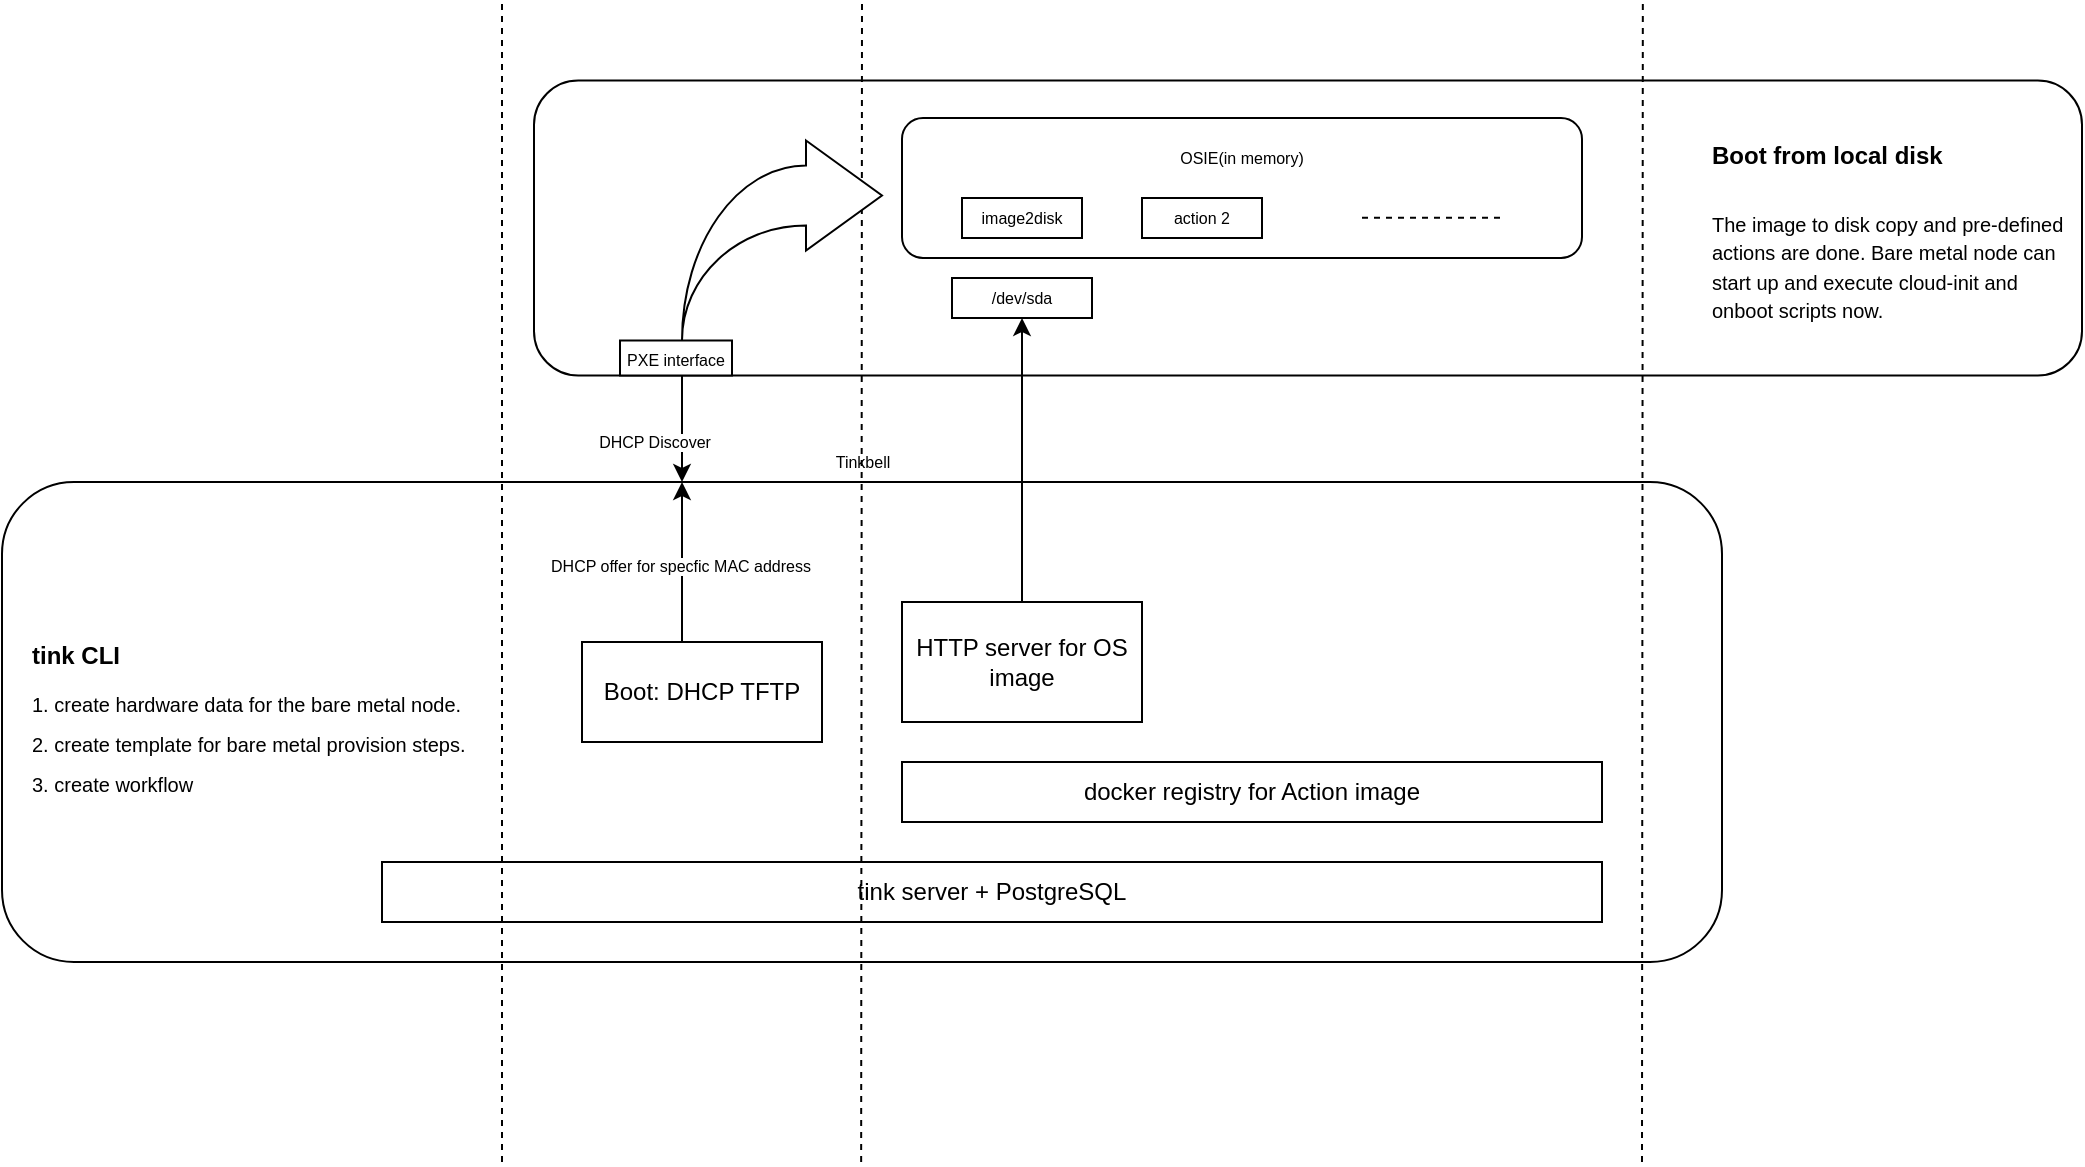<mxfile version="16.6.2" type="github"><diagram id="m5wXjyESWi-L3U7cA1hM" name="Page-1"><mxGraphModel dx="1329" dy="774" grid="1" gridSize="10" guides="1" tooltips="1" connect="1" arrows="1" fold="1" page="1" pageScale="1" pageWidth="1100" pageHeight="1700" math="0" shadow="0"><root><mxCell id="0"/><mxCell id="1" parent="0"/><mxCell id="MAcAAOay9VMo5baa-wVE-2" value="" style="rounded=1;whiteSpace=wrap;html=1;" vertex="1" parent="1"><mxGeometry x="50" y="810" width="860" height="240" as="geometry"/></mxCell><mxCell id="MAcAAOay9VMo5baa-wVE-3" style="edgeStyle=orthogonalEdgeStyle;rounded=0;orthogonalLoop=1;jettySize=auto;html=1;exitX=0.25;exitY=1;exitDx=0;exitDy=0;" edge="1" parent="1" source="MAcAAOay9VMo5baa-wVE-5" target="MAcAAOay9VMo5baa-wVE-2"><mxGeometry relative="1" as="geometry"><Array as="points"><mxPoint x="390" y="649"/></Array></mxGeometry></mxCell><mxCell id="MAcAAOay9VMo5baa-wVE-4" value="DHCP Discover" style="edgeLabel;html=1;align=center;verticalAlign=middle;resizable=0;points=[];fontSize=8;" vertex="1" connectable="0" parent="MAcAAOay9VMo5baa-wVE-3"><mxGeometry x="0.082" y="1" relative="1" as="geometry"><mxPoint x="-32" y="140" as="offset"/></mxGeometry></mxCell><mxCell id="MAcAAOay9VMo5baa-wVE-5" value="" style="rounded=1;whiteSpace=wrap;html=1;" vertex="1" parent="1"><mxGeometry x="316" y="609.25" width="774" height="147.5" as="geometry"/></mxCell><mxCell id="MAcAAOay9VMo5baa-wVE-6" value="Boot: DHCP TFTP" style="rounded=0;whiteSpace=wrap;html=1;" vertex="1" parent="1"><mxGeometry x="340" y="890" width="120" height="50" as="geometry"/></mxCell><mxCell id="MAcAAOay9VMo5baa-wVE-7" value="tink server + PostgreSQL" style="rounded=0;whiteSpace=wrap;html=1;" vertex="1" parent="1"><mxGeometry x="240" y="1000" width="610" height="30" as="geometry"/></mxCell><mxCell id="MAcAAOay9VMo5baa-wVE-8" value="" style="endArrow=classic;html=1;rounded=0;" edge="1" parent="1"><mxGeometry width="50" height="50" relative="1" as="geometry"><mxPoint x="390" y="890" as="sourcePoint"/><mxPoint x="390" y="810" as="targetPoint"/></mxGeometry></mxCell><mxCell id="MAcAAOay9VMo5baa-wVE-9" value="DHCP offer for specfic MAC address" style="edgeLabel;html=1;align=center;verticalAlign=middle;resizable=0;points=[];fontSize=8;" vertex="1" connectable="0" parent="MAcAAOay9VMo5baa-wVE-8"><mxGeometry x="-0.047" y="1" relative="1" as="geometry"><mxPoint as="offset"/></mxGeometry></mxCell><mxCell id="MAcAAOay9VMo5baa-wVE-10" value="&lt;font style=&quot;font-size: 8px&quot;&gt;PXE interface&lt;/font&gt;" style="rounded=0;whiteSpace=wrap;html=1;" vertex="1" parent="1"><mxGeometry x="359" y="739.25" width="56" height="17.5" as="geometry"/></mxCell><mxCell id="MAcAAOay9VMo5baa-wVE-11" value="docker registry for Action image" style="rounded=0;whiteSpace=wrap;html=1;" vertex="1" parent="1"><mxGeometry x="500" y="950" width="350" height="30" as="geometry"/></mxCell><mxCell id="MAcAAOay9VMo5baa-wVE-12" style="edgeStyle=orthogonalEdgeStyle;rounded=0;orthogonalLoop=1;jettySize=auto;html=1;exitX=0.5;exitY=0;exitDx=0;exitDy=0;fontSize=8;" edge="1" parent="1" source="MAcAAOay9VMo5baa-wVE-13" target="MAcAAOay9VMo5baa-wVE-14"><mxGeometry relative="1" as="geometry"/></mxCell><mxCell id="MAcAAOay9VMo5baa-wVE-13" value="HTTP server for OS image" style="rounded=0;whiteSpace=wrap;html=1;" vertex="1" parent="1"><mxGeometry x="500" y="870" width="120" height="60" as="geometry"/></mxCell><mxCell id="MAcAAOay9VMo5baa-wVE-14" value="/dev/sda" style="rounded=0;whiteSpace=wrap;html=1;fontSize=8;" vertex="1" parent="1"><mxGeometry x="525" y="708" width="70" height="20" as="geometry"/></mxCell><mxCell id="MAcAAOay9VMo5baa-wVE-15" value="&lt;div style=&quot;text-align: left&quot;&gt;&lt;span&gt;OSIE(in memory)&lt;/span&gt;&lt;/div&gt;&lt;div style=&quot;text-align: left&quot;&gt;&lt;br&gt;&lt;/div&gt;&lt;div style=&quot;text-align: left&quot;&gt;&lt;br&gt;&lt;/div&gt;&lt;div style=&quot;text-align: left&quot;&gt;&lt;br&gt;&lt;/div&gt;" style="rounded=1;whiteSpace=wrap;html=1;fontSize=8;" vertex="1" parent="1"><mxGeometry x="500" y="628" width="340" height="70" as="geometry"/></mxCell><mxCell id="MAcAAOay9VMo5baa-wVE-16" value="Tinkbell" style="text;html=1;align=center;verticalAlign=middle;resizable=0;points=[];autosize=1;strokeColor=none;fillColor=none;fontSize=8;" vertex="1" parent="1"><mxGeometry x="460" y="790" width="40" height="20" as="geometry"/></mxCell><mxCell id="MAcAAOay9VMo5baa-wVE-17" value="image2disk" style="rounded=0;whiteSpace=wrap;html=1;fontSize=8;" vertex="1" parent="1"><mxGeometry x="530" y="668" width="60" height="20" as="geometry"/></mxCell><mxCell id="MAcAAOay9VMo5baa-wVE-18" value="&lt;h1&gt;&lt;font style=&quot;font-size: 12px&quot;&gt;tink CLI&lt;/font&gt;&lt;/h1&gt;&lt;p&gt;&lt;font style=&quot;font-size: 10px&quot;&gt;1. create hardware data for the bare metal node.&lt;/font&gt;&lt;/p&gt;&lt;p&gt;&lt;font style=&quot;font-size: 10px&quot;&gt;2. create template for bare metal provision steps.&lt;/font&gt;&lt;/p&gt;&lt;p&gt;&lt;/p&gt;&lt;span style=&quot;font-size: 10px&quot;&gt;3. create workflow&lt;/span&gt;" style="text;html=1;strokeColor=none;fillColor=none;spacing=5;spacingTop=-20;whiteSpace=wrap;overflow=hidden;rounded=0;fontSize=8;" vertex="1" parent="1"><mxGeometry x="60" y="885" width="230" height="120" as="geometry"/></mxCell><mxCell id="MAcAAOay9VMo5baa-wVE-20" value="" style="endArrow=none;dashed=1;html=1;rounded=0;" edge="1" parent="1"><mxGeometry width="50" height="50" relative="1" as="geometry"><mxPoint x="300" y="1150" as="sourcePoint"/><mxPoint x="300" y="570" as="targetPoint"/></mxGeometry></mxCell><mxCell id="MAcAAOay9VMo5baa-wVE-21" value="" style="endArrow=none;dashed=1;html=1;rounded=0;" edge="1" parent="1"><mxGeometry width="50" height="50" relative="1" as="geometry"><mxPoint x="479.58" y="1150" as="sourcePoint"/><mxPoint x="480" y="570" as="targetPoint"/></mxGeometry></mxCell><mxCell id="MAcAAOay9VMo5baa-wVE-22" value="action 2" style="rounded=0;whiteSpace=wrap;html=1;fontSize=8;" vertex="1" parent="1"><mxGeometry x="620" y="668" width="60" height="20" as="geometry"/></mxCell><mxCell id="MAcAAOay9VMo5baa-wVE-25" value="" style="html=1;shadow=0;dashed=0;align=center;verticalAlign=middle;shape=mxgraph.arrows2.jumpInArrow;dy=15;dx=38;arrowHead=55;" vertex="1" parent="1"><mxGeometry x="390" y="639.25" width="100" height="100" as="geometry"/></mxCell><mxCell id="MAcAAOay9VMo5baa-wVE-30" value="" style="endArrow=none;dashed=1;html=1;rounded=0;" edge="1" parent="1"><mxGeometry width="50" height="50" relative="1" as="geometry"><mxPoint x="730" y="677.83" as="sourcePoint"/><mxPoint x="800" y="677.83" as="targetPoint"/></mxGeometry></mxCell><mxCell id="MAcAAOay9VMo5baa-wVE-31" value="" style="endArrow=none;dashed=1;html=1;rounded=0;" edge="1" parent="1"><mxGeometry width="50" height="50" relative="1" as="geometry"><mxPoint x="870" y="1150.0" as="sourcePoint"/><mxPoint x="870.42" y="570" as="targetPoint"/></mxGeometry></mxCell><mxCell id="MAcAAOay9VMo5baa-wVE-32" value="&lt;h1&gt;&lt;span style=&quot;font-size: 12px&quot;&gt;Boot from local disk&lt;/span&gt;&lt;/h1&gt;&lt;p&gt;&lt;font style=&quot;font-size: 10px&quot;&gt;The image to disk copy and pre-defined actions are done. Bare metal node can start up and execute cloud-init and onboot scripts now.&lt;/font&gt;&lt;/p&gt;" style="text;html=1;strokeColor=none;fillColor=none;spacing=5;spacingTop=-20;whiteSpace=wrap;overflow=hidden;rounded=0;" vertex="1" parent="1"><mxGeometry x="900" y="623" width="190" height="120" as="geometry"/></mxCell></root></mxGraphModel></diagram></mxfile>